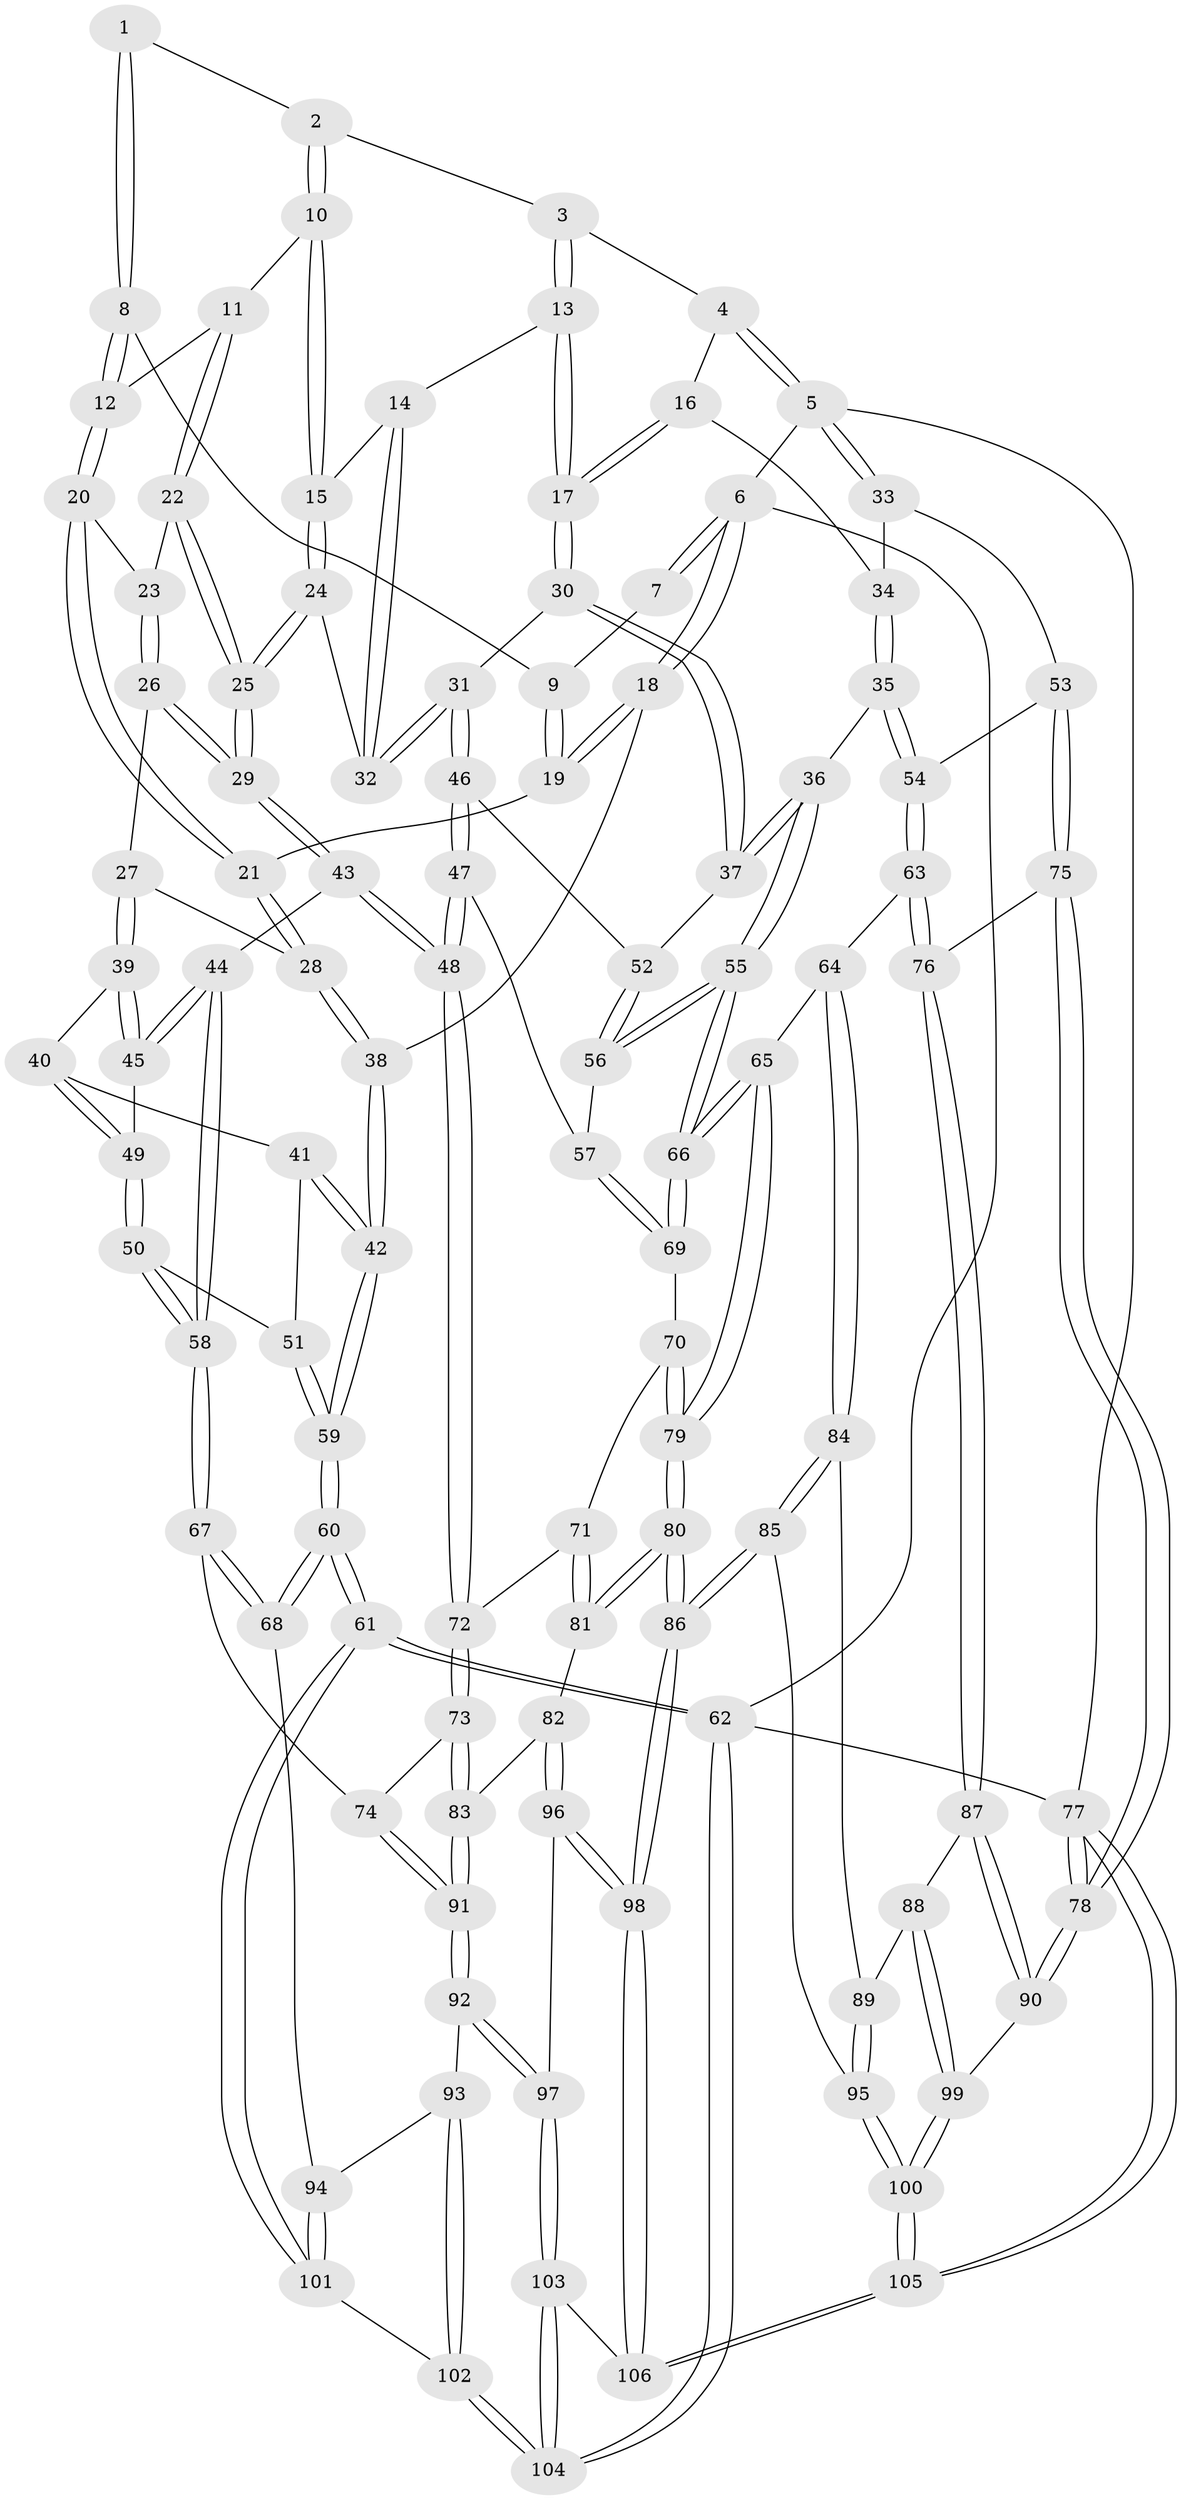 // coarse degree distribution, {5: 0.2857142857142857, 10: 0.023809523809523808, 2: 0.09523809523809523, 4: 0.30952380952380953, 3: 0.11904761904761904, 6: 0.09523809523809523, 7: 0.07142857142857142}
// Generated by graph-tools (version 1.1) at 2025/21/03/04/25 18:21:17]
// undirected, 106 vertices, 262 edges
graph export_dot {
graph [start="1"]
  node [color=gray90,style=filled];
  1 [pos="+0.38670573078641235+0"];
  2 [pos="+0.4806702378180665+0"];
  3 [pos="+0.5567509749252945+0"];
  4 [pos="+1+0"];
  5 [pos="+1+0"];
  6 [pos="+0+0"];
  7 [pos="+0.19694889159505338+0"];
  8 [pos="+0.2641685761428417+0.10012277260012395"];
  9 [pos="+0.17045911549136625+0.08639765932212357"];
  10 [pos="+0.391462738463716+0.16057491721364134"];
  11 [pos="+0.3322037090777389+0.15306505306684587"];
  12 [pos="+0.27811070421613987+0.13523487813777738"];
  13 [pos="+0.6486212416317676+0.11657897470629026"];
  14 [pos="+0.5479551925886009+0.19702923922086996"];
  15 [pos="+0.4347328805742301+0.2458513454493915"];
  16 [pos="+0.7793137668581049+0.1602834726646991"];
  17 [pos="+0.7082446355169567+0.16312299992599325"];
  18 [pos="+0+0"];
  19 [pos="+0.14741259726922265+0.10484124599148517"];
  20 [pos="+0.25123814299177377+0.1740323904495391"];
  21 [pos="+0.14578136910347098+0.2079275313104052"];
  22 [pos="+0.2947504098555692+0.23548297757083117"];
  23 [pos="+0.2720519801355737+0.23074187539659213"];
  24 [pos="+0.4214193311145381+0.2834372112433779"];
  25 [pos="+0.4046314465298829+0.3061919894017678"];
  26 [pos="+0.21650592486294998+0.29665940400258284"];
  27 [pos="+0.1876657041932885+0.3050036476976821"];
  28 [pos="+0.14490178177166152+0.20946253360902334"];
  29 [pos="+0.3966257936694348+0.3260600198071631"];
  30 [pos="+0.7050292665437787+0.21633946717106906"];
  31 [pos="+0.6304815555952115+0.38979928400271374"];
  32 [pos="+0.5867930060381902+0.3485447192368344"];
  33 [pos="+1+0"];
  34 [pos="+0.8410760000380882+0.178544155228261"];
  35 [pos="+0.9304647652583832+0.42496279905311884"];
  36 [pos="+0.8824713430695235+0.4266621805406156"];
  37 [pos="+0.829212204781917+0.40931552818389283"];
  38 [pos="+0+0.24038500014683048"];
  39 [pos="+0.1726481650937834+0.34889430619933837"];
  40 [pos="+0.11498942448837121+0.3678989470850705"];
  41 [pos="+0.05861176154458867+0.3726325454711067"];
  42 [pos="+0+0.2791845642113054"];
  43 [pos="+0.3877944481711549+0.4785802612308568"];
  44 [pos="+0.3103711266009363+0.4872379447725996"];
  45 [pos="+0.26600721643835074+0.46705791356368315"];
  46 [pos="+0.632543785360876+0.4105034731339521"];
  47 [pos="+0.5848306183812481+0.4459714979564237"];
  48 [pos="+0.41590067633156763+0.5010673900436511"];
  49 [pos="+0.1393573130771796+0.5031701226253932"];
  50 [pos="+0.09586158173165778+0.5330055208544668"];
  51 [pos="+0.0919911294512446+0.5316438447327754"];
  52 [pos="+0.6525727051407272+0.419480140064498"];
  53 [pos="+1+0.40266373212861184"];
  54 [pos="+0.9539322756318844+0.4342126089842867"];
  55 [pos="+0.7397889662384332+0.5647197575608682"];
  56 [pos="+0.7082182321839949+0.5405955465341009"];
  57 [pos="+0.6237330009415126+0.5724110028001442"];
  58 [pos="+0.17090501335251365+0.6940079923145901"];
  59 [pos="+0+0.5594605388593249"];
  60 [pos="+0+0.7145155850471054"];
  61 [pos="+0+1"];
  62 [pos="+0+1"];
  63 [pos="+0.8766641075123891+0.6785696283456196"];
  64 [pos="+0.7663605656715939+0.6773499329147453"];
  65 [pos="+0.7589062569361806+0.6749903866787679"];
  66 [pos="+0.7551854563829665+0.6688913544433199"];
  67 [pos="+0.17059996506239677+0.6968632667916901"];
  68 [pos="+0.11018199463728827+0.7552885894503847"];
  69 [pos="+0.6069298870470695+0.6145634255929441"];
  70 [pos="+0.5755769214749884+0.6281903061563437"];
  71 [pos="+0.5335014975959086+0.6236803480770325"];
  72 [pos="+0.438270146480721+0.5790981725223694"];
  73 [pos="+0.4298973439329525+0.6027882790770327"];
  74 [pos="+0.30301443606811396+0.7298466477577987"];
  75 [pos="+1+0.5163081351987172"];
  76 [pos="+0.8785306358374997+0.6805368325606498"];
  77 [pos="+1+1"];
  78 [pos="+1+0.8408924223593764"];
  79 [pos="+0.6379543203571277+0.780114062413591"];
  80 [pos="+0.6287719560457713+0.7972443007264762"];
  81 [pos="+0.5427132648992591+0.7872739288565956"];
  82 [pos="+0.5065044517130306+0.7950330407366774"];
  83 [pos="+0.46792922537752374+0.7777531156852513"];
  84 [pos="+0.7775921216237769+0.7967814314451817"];
  85 [pos="+0.7265414413637152+0.8860546123554623"];
  86 [pos="+0.6600187786795352+0.8768078632784478"];
  87 [pos="+0.9401239397720881+0.7492904662778918"];
  88 [pos="+0.8875935595800815+0.808843063836802"];
  89 [pos="+0.8381649000712631+0.8257795275369749"];
  90 [pos="+1+0.8103721120715703"];
  91 [pos="+0.35427997931451644+0.8163749927576108"];
  92 [pos="+0.344157610543485+0.861518754494334"];
  93 [pos="+0.29146539026967316+0.8742041040974632"];
  94 [pos="+0.12851529501088702+0.8147863856671806"];
  95 [pos="+0.7644666877647078+0.9061418155004558"];
  96 [pos="+0.4884977611137746+0.9007563910074959"];
  97 [pos="+0.3829228598074839+0.9316339584071437"];
  98 [pos="+0.5943916090920021+0.9878253575824789"];
  99 [pos="+0.8685805163248342+0.9296294735597914"];
  100 [pos="+0.8341627807480975+0.986353439076383"];
  101 [pos="+0.12432742237441428+0.9011327757153935"];
  102 [pos="+0.1992445823425307+0.997644890534636"];
  103 [pos="+0.35068087891276384+1"];
  104 [pos="+0.27694541234842424+1"];
  105 [pos="+0.9203594940245172+1"];
  106 [pos="+0.5815908540088256+1"];
  1 -- 2;
  1 -- 8;
  1 -- 8;
  2 -- 3;
  2 -- 10;
  2 -- 10;
  3 -- 4;
  3 -- 13;
  3 -- 13;
  4 -- 5;
  4 -- 5;
  4 -- 16;
  5 -- 6;
  5 -- 33;
  5 -- 33;
  5 -- 77;
  6 -- 7;
  6 -- 7;
  6 -- 18;
  6 -- 18;
  6 -- 62;
  7 -- 9;
  8 -- 9;
  8 -- 12;
  8 -- 12;
  9 -- 19;
  9 -- 19;
  10 -- 11;
  10 -- 15;
  10 -- 15;
  11 -- 12;
  11 -- 22;
  11 -- 22;
  12 -- 20;
  12 -- 20;
  13 -- 14;
  13 -- 17;
  13 -- 17;
  14 -- 15;
  14 -- 32;
  14 -- 32;
  15 -- 24;
  15 -- 24;
  16 -- 17;
  16 -- 17;
  16 -- 34;
  17 -- 30;
  17 -- 30;
  18 -- 19;
  18 -- 19;
  18 -- 38;
  19 -- 21;
  20 -- 21;
  20 -- 21;
  20 -- 23;
  21 -- 28;
  21 -- 28;
  22 -- 23;
  22 -- 25;
  22 -- 25;
  23 -- 26;
  23 -- 26;
  24 -- 25;
  24 -- 25;
  24 -- 32;
  25 -- 29;
  25 -- 29;
  26 -- 27;
  26 -- 29;
  26 -- 29;
  27 -- 28;
  27 -- 39;
  27 -- 39;
  28 -- 38;
  28 -- 38;
  29 -- 43;
  29 -- 43;
  30 -- 31;
  30 -- 37;
  30 -- 37;
  31 -- 32;
  31 -- 32;
  31 -- 46;
  31 -- 46;
  33 -- 34;
  33 -- 53;
  34 -- 35;
  34 -- 35;
  35 -- 36;
  35 -- 54;
  35 -- 54;
  36 -- 37;
  36 -- 37;
  36 -- 55;
  36 -- 55;
  37 -- 52;
  38 -- 42;
  38 -- 42;
  39 -- 40;
  39 -- 45;
  39 -- 45;
  40 -- 41;
  40 -- 49;
  40 -- 49;
  41 -- 42;
  41 -- 42;
  41 -- 51;
  42 -- 59;
  42 -- 59;
  43 -- 44;
  43 -- 48;
  43 -- 48;
  44 -- 45;
  44 -- 45;
  44 -- 58;
  44 -- 58;
  45 -- 49;
  46 -- 47;
  46 -- 47;
  46 -- 52;
  47 -- 48;
  47 -- 48;
  47 -- 57;
  48 -- 72;
  48 -- 72;
  49 -- 50;
  49 -- 50;
  50 -- 51;
  50 -- 58;
  50 -- 58;
  51 -- 59;
  51 -- 59;
  52 -- 56;
  52 -- 56;
  53 -- 54;
  53 -- 75;
  53 -- 75;
  54 -- 63;
  54 -- 63;
  55 -- 56;
  55 -- 56;
  55 -- 66;
  55 -- 66;
  56 -- 57;
  57 -- 69;
  57 -- 69;
  58 -- 67;
  58 -- 67;
  59 -- 60;
  59 -- 60;
  60 -- 61;
  60 -- 61;
  60 -- 68;
  60 -- 68;
  61 -- 62;
  61 -- 62;
  61 -- 101;
  61 -- 101;
  62 -- 104;
  62 -- 104;
  62 -- 77;
  63 -- 64;
  63 -- 76;
  63 -- 76;
  64 -- 65;
  64 -- 84;
  64 -- 84;
  65 -- 66;
  65 -- 66;
  65 -- 79;
  65 -- 79;
  66 -- 69;
  66 -- 69;
  67 -- 68;
  67 -- 68;
  67 -- 74;
  68 -- 94;
  69 -- 70;
  70 -- 71;
  70 -- 79;
  70 -- 79;
  71 -- 72;
  71 -- 81;
  71 -- 81;
  72 -- 73;
  72 -- 73;
  73 -- 74;
  73 -- 83;
  73 -- 83;
  74 -- 91;
  74 -- 91;
  75 -- 76;
  75 -- 78;
  75 -- 78;
  76 -- 87;
  76 -- 87;
  77 -- 78;
  77 -- 78;
  77 -- 105;
  77 -- 105;
  78 -- 90;
  78 -- 90;
  79 -- 80;
  79 -- 80;
  80 -- 81;
  80 -- 81;
  80 -- 86;
  80 -- 86;
  81 -- 82;
  82 -- 83;
  82 -- 96;
  82 -- 96;
  83 -- 91;
  83 -- 91;
  84 -- 85;
  84 -- 85;
  84 -- 89;
  85 -- 86;
  85 -- 86;
  85 -- 95;
  86 -- 98;
  86 -- 98;
  87 -- 88;
  87 -- 90;
  87 -- 90;
  88 -- 89;
  88 -- 99;
  88 -- 99;
  89 -- 95;
  89 -- 95;
  90 -- 99;
  91 -- 92;
  91 -- 92;
  92 -- 93;
  92 -- 97;
  92 -- 97;
  93 -- 94;
  93 -- 102;
  93 -- 102;
  94 -- 101;
  94 -- 101;
  95 -- 100;
  95 -- 100;
  96 -- 97;
  96 -- 98;
  96 -- 98;
  97 -- 103;
  97 -- 103;
  98 -- 106;
  98 -- 106;
  99 -- 100;
  99 -- 100;
  100 -- 105;
  100 -- 105;
  101 -- 102;
  102 -- 104;
  102 -- 104;
  103 -- 104;
  103 -- 104;
  103 -- 106;
  105 -- 106;
  105 -- 106;
}
